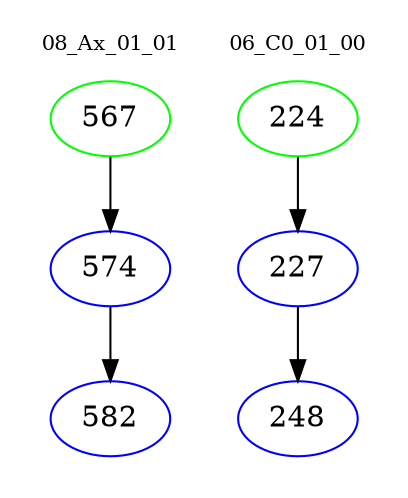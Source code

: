 digraph{
subgraph cluster_0 {
color = white
label = "08_Ax_01_01";
fontsize=10;
T0_567 [label="567", color="green"]
T0_567 -> T0_574 [color="black"]
T0_574 [label="574", color="blue"]
T0_574 -> T0_582 [color="black"]
T0_582 [label="582", color="blue"]
}
subgraph cluster_1 {
color = white
label = "06_C0_01_00";
fontsize=10;
T1_224 [label="224", color="green"]
T1_224 -> T1_227 [color="black"]
T1_227 [label="227", color="blue"]
T1_227 -> T1_248 [color="black"]
T1_248 [label="248", color="blue"]
}
}
